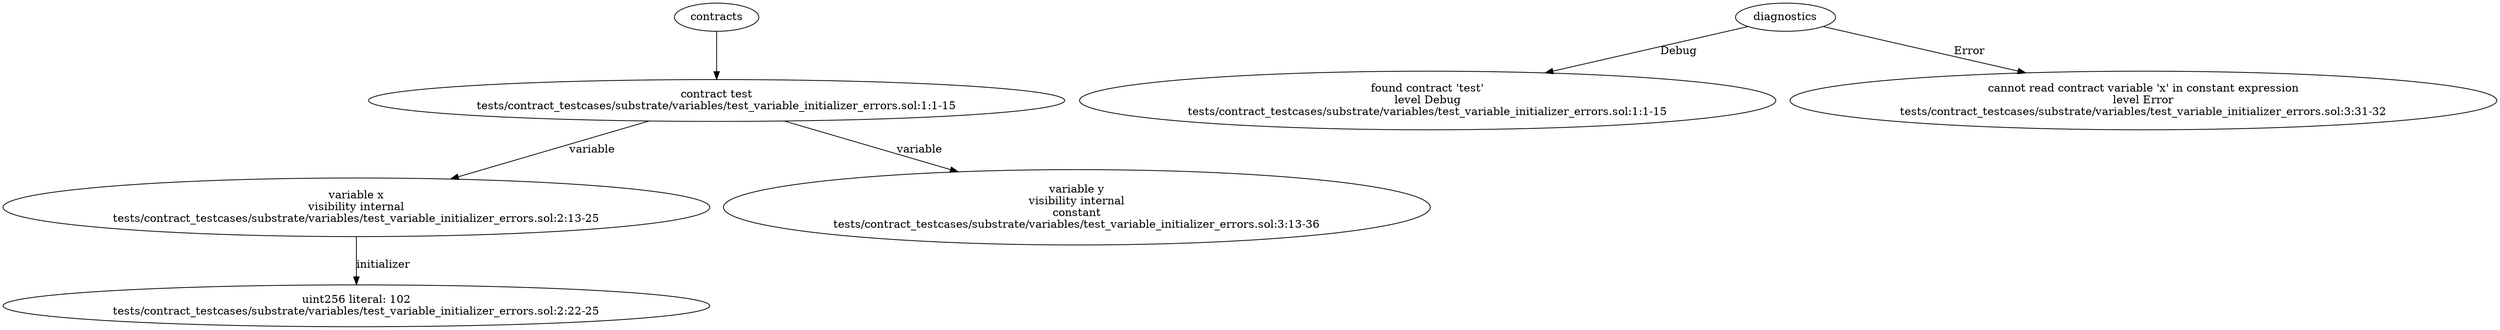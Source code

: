 strict digraph "tests/contract_testcases/substrate/variables/test_variable_initializer_errors.sol" {
	contract [label="contract test\ntests/contract_testcases/substrate/variables/test_variable_initializer_errors.sol:1:1-15"]
	var [label="variable x\nvisibility internal\ntests/contract_testcases/substrate/variables/test_variable_initializer_errors.sol:2:13-25"]
	number_literal [label="uint256 literal: 102\ntests/contract_testcases/substrate/variables/test_variable_initializer_errors.sol:2:22-25"]
	var_5 [label="variable y\nvisibility internal\nconstant\ntests/contract_testcases/substrate/variables/test_variable_initializer_errors.sol:3:13-36"]
	diagnostic [label="found contract 'test'\nlevel Debug\ntests/contract_testcases/substrate/variables/test_variable_initializer_errors.sol:1:1-15"]
	diagnostic_8 [label="cannot read contract variable 'x' in constant expression\nlevel Error\ntests/contract_testcases/substrate/variables/test_variable_initializer_errors.sol:3:31-32"]
	contracts -> contract
	contract -> var [label="variable"]
	var -> number_literal [label="initializer"]
	contract -> var_5 [label="variable"]
	diagnostics -> diagnostic [label="Debug"]
	diagnostics -> diagnostic_8 [label="Error"]
}
